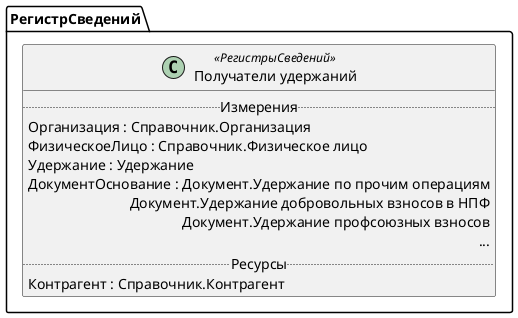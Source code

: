 ﻿@startuml ПолучателиУдержаний
'!include templates.wsd
'..\include templates.wsd
class РегистрСведений.ПолучателиУдержаний as "Получатели удержаний" <<РегистрыСведений>>
{
..Измерения..
Организация : Справочник.Организация
ФизическоеЛицо : Справочник.Физическое лицо
Удержание : Удержание
ДокументОснование : Документ.Удержание по прочим операциям\rДокумент.Удержание добровольных взносов в НПФ\rДокумент.Удержание профсоюзных взносов\r...
..Ресурсы..
Контрагент : Справочник.Контрагент
}
@enduml
